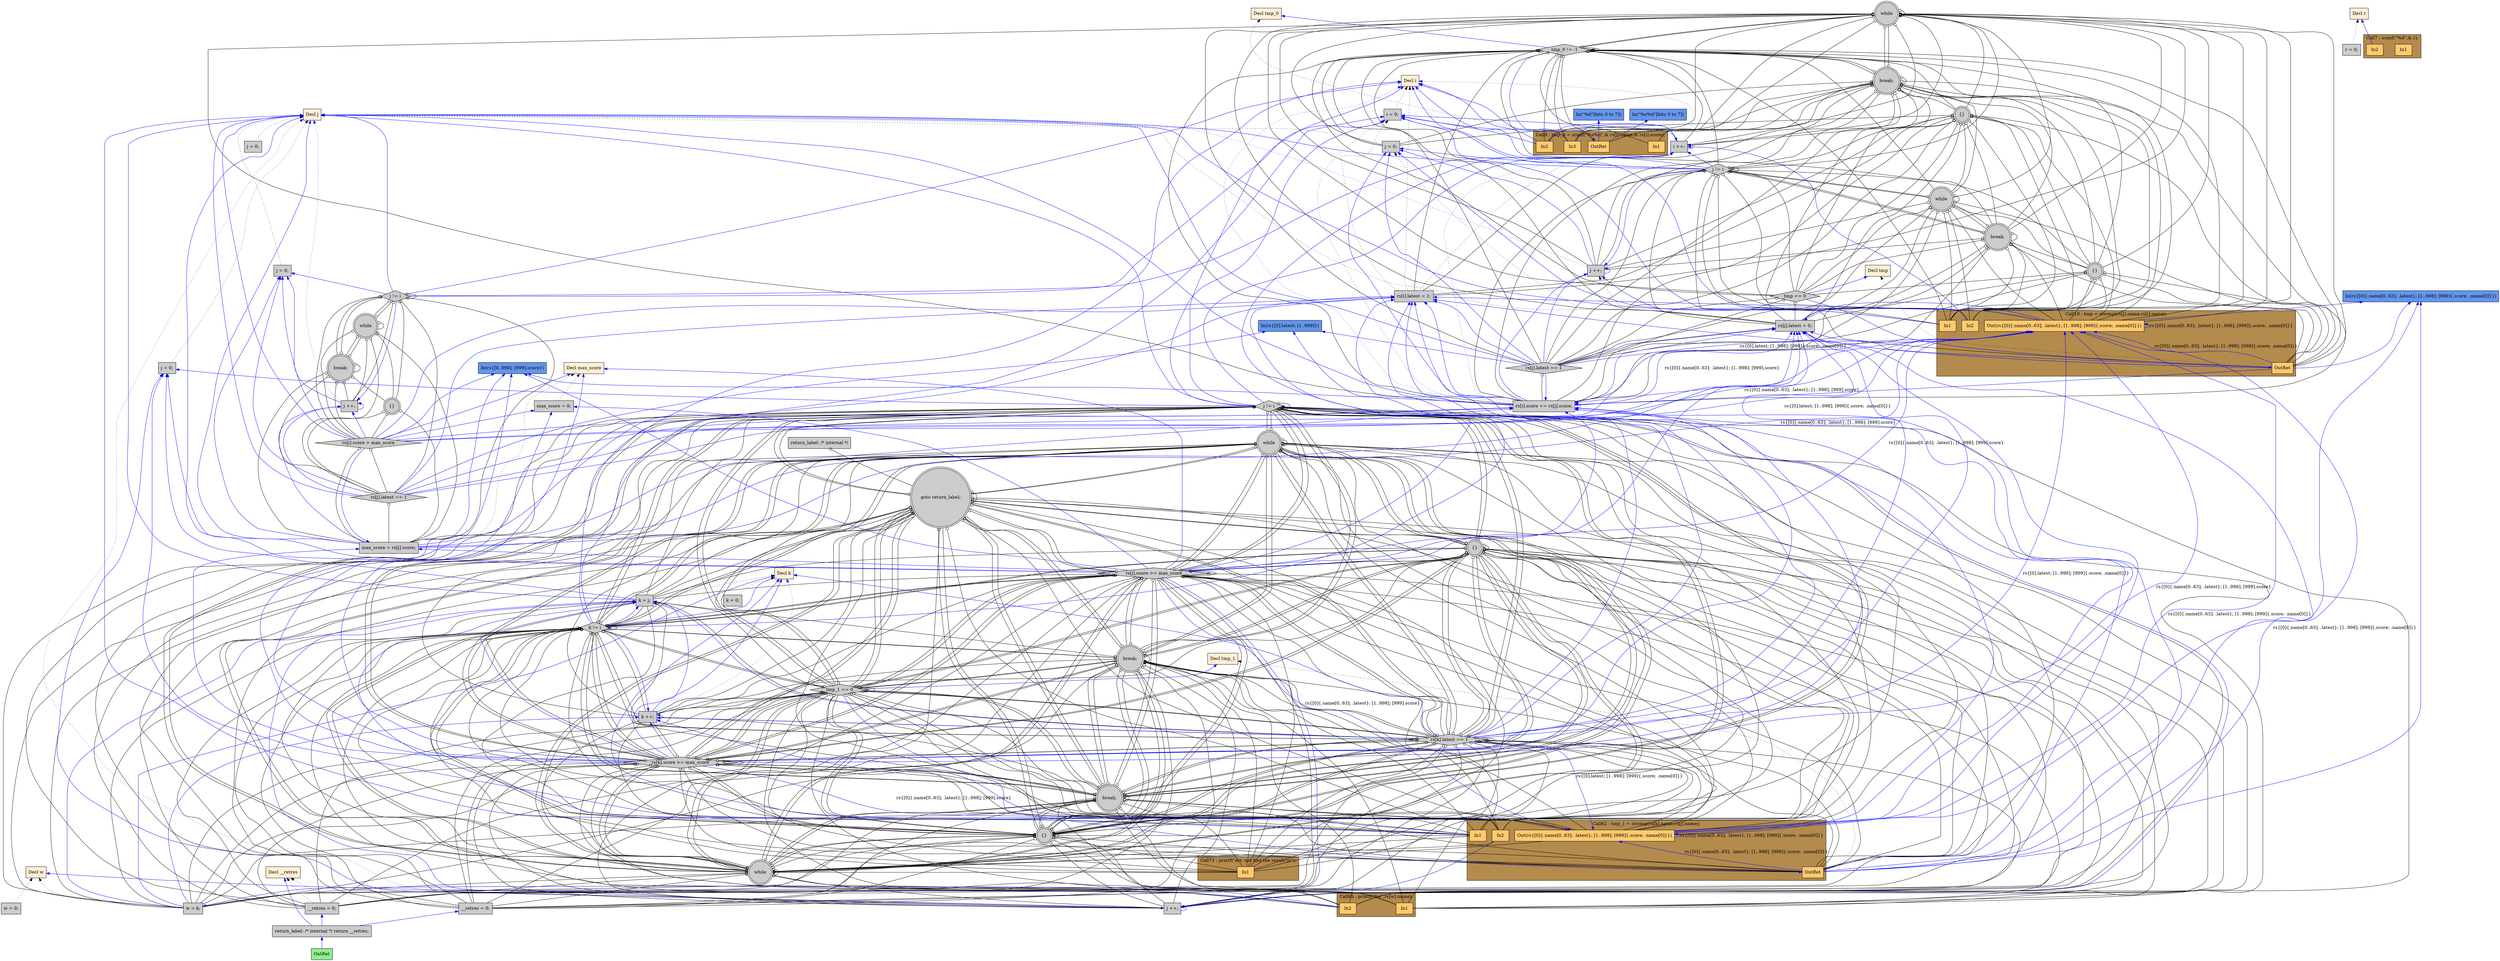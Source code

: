 digraph G {
  rankdir=TB;
  node [style=filled];
  64 [shape=box, fillcolor="#CCCCCC", label="j = 0;"];
  65 [shape=doublecircle, fillcolor="#CCCCCC", label="while"];
  66 [shape=diamond, fillcolor="#CCCCCC", label="j != i"];
  67 [shape=doublecircle, fillcolor="#CCCCCC", label="{}"];
  68 [shape=diamond, fillcolor="#CCCCCC", label="rs[j].score >= max_score"];
  69 [shape=box, fillcolor="#CCCCCC", label="k = j;"];
  70 [shape=box, fillcolor="#CCCCCC", label="j ++;"];
  71 [shape=doublecircle, fillcolor="#CCCCCC", label="while"];
  72 [shape=diamond, fillcolor="#CCCCCC", label="k != i"];
  73 [shape=doublecircle, fillcolor="#CCCCCC", label="{}"];
  74 [shape=doublecircle, fillcolor="#CCCCCC", label="break;"];
  10 [shape=box, fillcolor="#FFEFD5", label="Decl r"];
  75 [shape=diamond, fillcolor="#CCCCCC", label="rs[k].latest == 1"];
  11 [shape=box, fillcolor="#FFEFD5", label="Decl i"];
  76 [shape=diamond, fillcolor="#CCCCCC", label="rs[k].score >= max_score"];
  12 [shape=box, fillcolor="#FFEFD5", label="Decl j"];
  77 [shape=box, fillcolor="#CCCCCC", label="k ++;"];
  13 [shape=box, fillcolor="#FFEFD5", label="Decl w"];
  14 [shape=box, fillcolor="#FFEFD5", label="Decl k"];
  79 [shape=box, fillcolor="#FFCA6E", label="In1"];
  15 [shape=box, fillcolor="#FFEFD5", label="Decl max_score"];
  80 [shape=box, fillcolor="#FFCA6E", label="In2"];
  16 [shape=box, fillcolor="#FFEFD5", label="Decl tmp"];
  81 [shape=box, fillcolor="#FFCA6E",
      label="Out(rs{[0]{.name[0..63]; .latest}; [1..998]; [999]{.score; .name[0]}})"];
  17 [shape=box, fillcolor="#FFEFD5", label="Decl tmp_0"];
  82 [shape=box, fillcolor="#FFCA6E", label="OutRet"];
  18 [shape=box, fillcolor="#FFEFD5", label="Decl tmp_1"];
  83 [shape=diamond, fillcolor="#CCCCCC", label="tmp_1 == 0"];
  19 [shape=box, fillcolor="#FFEFD5", label="Decl __retres"];
  84 [shape=doublecircle, fillcolor="#CCCCCC", label="break;"];
  20 [shape=box, fillcolor="#CCCCCC", label="r = 0;"];
  85 [shape=box, fillcolor="#CCCCCC", label="w = k;"];
  21 [shape=box, fillcolor="#CCCCCC", label="i = 0;"];
  22 [shape=box, fillcolor="#CCCCCC", label="j = 0;"];
  87 [shape=box, fillcolor="#FFCA6E", label="In1"];
  23 [shape=box, fillcolor="#CCCCCC", label="w = 0;"];
  24 [shape=box, fillcolor="#CCCCCC", label="k = 0;"];
  89 [shape=box, fillcolor="#FFCA6E", label="In1"];
  25 [shape=box, fillcolor="#CCCCCC", label="max_score = 0;"];
  90 [shape=box, fillcolor="#FFCA6E", label="In2"];
  91 [shape=box, fillcolor="#CCCCCC", label="__retres = 0;"];
  27 [shape=box, fillcolor="#FFCA6E", label="In1"];
  92 [shape=box, fillcolor="#CCCCCC", label="__retres = 0;"];
  28 [shape=box, fillcolor="#FFCA6E", label="In2"];
  93 [shape=doublecircle, fillcolor="#CCCCCC", label="goto return_label;"];
  29 [shape=doublecircle, fillcolor="#CCCCCC", label="while"];
  94 [shape=box, fillcolor="#CCCCCC", label="return_label: /* internal */"];
  95 [shape=box, fillcolor="#CCCCCC",
      label="return_label: /* internal */ return __retres;"];
  31 [shape=box, fillcolor="#FFCA6E", label="In1"];
  96 [shape=box, fillcolor="#90EE90", label="OutRet"];
  32 [shape=box, fillcolor="#FFCA6E", label="In2"];
  97 [shape=box, fillcolor="#6495ED", label="In(rs{[0..998]; [999].score})"];
  33 [shape=box, fillcolor="#FFCA6E", label="In3"];
  98 [shape=box, fillcolor="#6495ED",
      label="In(rs{[0]{.name[0..63]; .latest}; [1..998]; [999]{.score; .name[0]}})"];
  34 [shape=box, fillcolor="#FFCA6E", label="OutRet"];
  99 [shape=box, fillcolor="#6495ED", label="In(rs{[0].latest; [1..999]})"];
  35 [shape=diamond, fillcolor="#CCCCCC", label="tmp_0 != -1"];
  100 [shape=box, fillcolor="#6495ED", label="In(\"%d\"[bits 0 to 7])"];
  36 [shape=doublecircle, fillcolor="#CCCCCC", label="{}"];
  101 [shape=box, fillcolor="#6495ED", label="In(\"%s%d\"[bits 0 to 7])"];
  37 [shape=box, fillcolor="#CCCCCC", label="j = 0;"];
  38 [shape=doublecircle, fillcolor="#CCCCCC", label="while"];
  39 [shape=diamond, fillcolor="#CCCCCC", label="j != i"];
  40 [shape=doublecircle, fillcolor="#CCCCCC", label="{}"];
  41 [shape=doublecircle, fillcolor="#CCCCCC", label="break;"];
  43 [shape=box, fillcolor="#FFCA6E", label="In1"];
  44 [shape=box, fillcolor="#FFCA6E", label="In2"];
  45 [shape=box, fillcolor="#FFCA6E",
      label="Out(rs{[0]{.name[0..63]; .latest}; [1..998]; [999]{.score; .name[0]}})"];
  46 [shape=box, fillcolor="#FFCA6E", label="OutRet"];
  47 [shape=box, fillcolor="#CCCCCC", label="rs[i].latest = 1;"];
  48 [shape=diamond, fillcolor="#CCCCCC", label="tmp == 0"];
  49 [shape=box, fillcolor="#CCCCCC", label="i ++;"];
  50 [shape=diamond, fillcolor="#CCCCCC", label="rs[j].latest == 1"];
  51 [shape=box, fillcolor="#CCCCCC", label="j ++;"];
  52 [shape=box, fillcolor="#CCCCCC", label="rs[i].score += rs[j].score;"];
  53 [shape=box, fillcolor="#CCCCCC", label="rs[j].latest = 0;"];
  54 [shape=doublecircle, fillcolor="#CCCCCC", label="break;"];
  55 [shape=box, fillcolor="#CCCCCC", label="j = 0;"];
  56 [shape=doublecircle, fillcolor="#CCCCCC", label="while"];
  57 [shape=diamond, fillcolor="#CCCCCC", label="j != i"];
  58 [shape=doublecircle, fillcolor="#CCCCCC", label="{}"];
  59 [shape=diamond, fillcolor="#CCCCCC", label="rs[j].score > max_score"];
  60 [shape=diamond, fillcolor="#CCCCCC", label="rs[j].latest == 1"];
  61 [shape=box, fillcolor="#CCCCCC", label="j ++;"];
  62 [shape=box, fillcolor="#CCCCCC", label="max_score = rs[j].score;"];
  63 [shape=doublecircle, fillcolor="#CCCCCC", label="break;"];
  
  subgraph cluster_Call19 { style=filled;
    fillcolor="#B38B4D";
    label="Call19 : tmp = strcmp(rs[j].name,rs[i].name);";
    46;45;44;43; };
  subgraph cluster_Call65 { style=filled;
    fillcolor="#B38B4D";
    label="Call65 : printf(\"%s\",rs[w].name);";
    90;89; };
  subgraph cluster_Call62 { style=filled;
    fillcolor="#B38B4D";
    label="Call62 : tmp_1 = strcmp(rs[k].name,rs[j].name);";
    82;81;80;79; };
  subgraph cluster_Call73 { style=filled;
    fillcolor="#B38B4D";
    label="Call73 : printf(\"err, not find the result!\\n\");";
    87; };
  subgraph cluster_Call7 { style=filled;
    fillcolor="#B38B4D";
    label="Call7 : scanf(\"%d\",& r);";
    28;27; };
  subgraph cluster_Call9 { style=filled;
    fillcolor="#B38B4D";
    label="Call9 : tmp_0 = scanf(\"%s%d\",& rs[i].name,& rs[i].score);";
    34;33;32;31; };
  
  edge [dir=back];
  12 -> 64 [style=dotted, color="#000000"];
  65 -> 65 [arrowtail=odot, color="#000000"];
  66 -> 65 [arrowtail=odot, color="#000000"];
  67 -> 65 [arrowtail=odot, color="#000000"];
  68 -> 65 [arrowtail=odot, color="#000000"];
  71 -> 65 [arrowtail=odot, color="#000000"];
  72 -> 65 [arrowtail=odot, color="#000000"];
  73 -> 65 [arrowtail=odot, color="#000000"];
  74 -> 65 [arrowtail=odot, color="#000000"];
  75 -> 65 [arrowtail=odot, color="#000000"];
  76 -> 65 [arrowtail=odot, color="#000000"];
  83 -> 65 [arrowtail=odot, color="#000000"];
  84 -> 65 [arrowtail=odot, color="#000000"];
  93 -> 65 [arrowtail=odot, color="#000000"];
  11 -> 66 [color="#0000FF"];
  12 -> 66 [color="#0000FF"];
  21 -> 66 [color="#0000FF"];
  49 -> 66 [color="#0000FF"];
  64 -> 66 [color="#0000FF"];
  65 -> 66 [arrowtail=odot, color="#000000"];
  66 -> 66 [arrowtail=odot, color="#000000"];
  67 -> 66 [arrowtail=odot, color="#000000"];
  68 -> 66 [arrowtail=odot, color="#000000"];
  70 -> 66 [color="#0000FF"];
  71 -> 66 [arrowtail=odot, color="#000000"];
  72 -> 66 [arrowtail=odot, color="#000000"];
  73 -> 66 [arrowtail=odot, color="#000000"];
  74 -> 66 [arrowtail=odot, color="#000000"];
  75 -> 66 [arrowtail=odot, color="#000000"];
  76 -> 66 [arrowtail=odot, color="#000000"];
  83 -> 66 [arrowtail=odot, color="#000000"];
  84 -> 66 [arrowtail=odot, color="#000000"];
  93 -> 66 [arrowtail=odot, color="#000000"];
  65 -> 67 [arrowtail=odot, color="#000000"];
  66 -> 67 [arrowtail=odot, color="#000000"];
  67 -> 67 [arrowtail=odot, color="#000000"];
  68 -> 67 [arrowtail=odot, color="#000000"];
  71 -> 67 [arrowtail=odot, color="#000000"];
  72 -> 67 [arrowtail=odot, color="#000000"];
  73 -> 67 [arrowtail=odot, color="#000000"];
  74 -> 67 [arrowtail=odot, color="#000000"];
  75 -> 67 [arrowtail=odot, color="#000000"];
  76 -> 67 [arrowtail=odot, color="#000000"];
  83 -> 67 [arrowtail=odot, color="#000000"];
  84 -> 67 [arrowtail=odot, color="#000000"];
  93 -> 67 [arrowtail=odot, color="#000000"];
  12 -> 68 [color="#0000FF"];
  15 -> 68 [color="#0000FF"];
  25 -> 68 [color="#0000FF"];
  45 -> 68 [color="#0000FF",
            label="rs{[0]{.name[0..63]; .latest}; [1..998]; [999].score}"];
  47 -> 68 [color="#0000FF"];
  52 -> 68 [color="#0000FF"];
  53 -> 68 [color="#0000FF"];
  62 -> 68 [color="#0000FF"];
  64 -> 68 [color="#0000FF"];
  65 -> 68 [arrowtail=odot, color="#000000"];
  66 -> 68 [arrowtail=odot, color="#000000"];
  67 -> 68 [arrowtail=odot, color="#000000"];
  68 -> 68 [arrowtail=odot, color="#000000"];
  70 -> 68 [color="#0000FF"];
  71 -> 68 [arrowtail=odot, color="#000000"];
  72 -> 68 [arrowtail=odot, color="#000000"];
  73 -> 68 [arrowtail=odot, color="#000000"];
  74 -> 68 [arrowtail=odot, color="#000000"];
  75 -> 68 [arrowtail=odot, color="#000000"];
  76 -> 68 [arrowtail=odot, color="#000000"];
  81 -> 68 [color="#0000FF",
            label="rs{[0]{.name[0..63]; .latest}; [1..998]; [999].score}"];
  83 -> 68 [arrowtail=odot, color="#000000"];
  84 -> 68 [arrowtail=odot, color="#000000"];
  93 -> 68 [arrowtail=odot, color="#000000"];
  97 -> 68 [color="#0000FF"];
  12 -> 69 [color="#0000FF"];
  14 -> 69 [style=dotted, color="#000000"];
  64 -> 69 [color="#0000FF"];
  65 -> 69 [arrowtail=odot, color="#000000"];
  66 -> 69 [arrowtail=odot, color="#000000"];
  67 -> 69 [arrowtail=odot, color="#000000"];
  68 -> 69 [arrowtail=odot, color="#000000"];
  70 -> 69 [color="#0000FF"];
  71 -> 69 [arrowtail=odot, color="#000000"];
  72 -> 69 [arrowtail=odot, color="#000000"];
  73 -> 69 [arrowtail=odot, color="#000000"];
  74 -> 69 [arrowtail=odot, color="#000000"];
  75 -> 69 [arrowtail=odot, color="#000000"];
  76 -> 69 [arrowtail=odot, color="#000000"];
  83 -> 69 [arrowtail=odot, color="#000000"];
  84 -> 69 [arrowtail=odot, color="#000000"];
  93 -> 69 [arrowtail=odot, color="#000000"];
  12 -> 70 [style=dotted, color="#0000FF"];
  64 -> 70 [color="#0000FF"];
  65 -> 70 [arrowtail=odot, color="#000000"];
  66 -> 70 [arrowtail=odot, color="#000000"];
  67 -> 70 [arrowtail=odot, color="#000000"];
  68 -> 70 [arrowtail=odot, color="#000000"];
  70 -> 70 [color="#0000FF"];
  71 -> 70 [arrowtail=odot, color="#000000"];
  72 -> 70 [arrowtail=odot, color="#000000"];
  73 -> 70 [arrowtail=odot, color="#000000"];
  74 -> 70 [arrowtail=odot, color="#000000"];
  75 -> 70 [arrowtail=odot, color="#000000"];
  76 -> 70 [arrowtail=odot, color="#000000"];
  83 -> 70 [arrowtail=odot, color="#000000"];
  84 -> 70 [arrowtail=odot, color="#000000"];
  93 -> 70 [arrowtail=odot, color="#000000"];
  65 -> 71 [arrowtail=odot, color="#000000"];
  66 -> 71 [arrowtail=odot, color="#000000"];
  67 -> 71 [arrowtail=odot, color="#000000"];
  68 -> 71 [arrowtail=odot, color="#000000"];
  71 -> 71 [arrowtail=odot, color="#000000"];
  72 -> 71 [arrowtail=odot, color="#000000"];
  73 -> 71 [arrowtail=odot, color="#000000"];
  74 -> 71 [arrowtail=odot, color="#000000"];
  75 -> 71 [arrowtail=odot, color="#000000"];
  76 -> 71 [arrowtail=odot, color="#000000"];
  83 -> 71 [arrowtail=odot, color="#000000"];
  84 -> 71 [arrowtail=odot, color="#000000"];
  93 -> 71 [arrowtail=odot, color="#000000"];
  11 -> 72 [color="#0000FF"];
  14 -> 72 [color="#0000FF"];
  21 -> 72 [color="#0000FF"];
  49 -> 72 [color="#0000FF"];
  65 -> 72 [arrowtail=odot, color="#000000"];
  66 -> 72 [arrowtail=odot, color="#000000"];
  67 -> 72 [arrowtail=odot, color="#000000"];
  68 -> 72 [arrowtail=odot, color="#000000"];
  69 -> 72 [color="#0000FF"];
  71 -> 72 [arrowtail=odot, color="#000000"];
  72 -> 72 [arrowtail=odot, color="#000000"];
  73 -> 72 [arrowtail=odot, color="#000000"];
  74 -> 72 [arrowtail=odot, color="#000000"];
  75 -> 72 [arrowtail=odot, color="#000000"];
  76 -> 72 [arrowtail=odot, color="#000000"];
  77 -> 72 [color="#0000FF"];
  83 -> 72 [arrowtail=odot, color="#000000"];
  84 -> 72 [arrowtail=odot, color="#000000"];
  93 -> 72 [arrowtail=odot, color="#000000"];
  65 -> 73 [arrowtail=odot, color="#000000"];
  66 -> 73 [arrowtail=odot, color="#000000"];
  67 -> 73 [arrowtail=odot, color="#000000"];
  68 -> 73 [arrowtail=odot, color="#000000"];
  71 -> 73 [arrowtail=odot, color="#000000"];
  72 -> 73 [arrowtail=odot, color="#000000"];
  73 -> 73 [arrowtail=odot, color="#000000"];
  74 -> 73 [arrowtail=odot, color="#000000"];
  75 -> 73 [arrowtail=odot, color="#000000"];
  76 -> 73 [arrowtail=odot, color="#000000"];
  83 -> 73 [arrowtail=odot, color="#000000"];
  84 -> 73 [arrowtail=odot, color="#000000"];
  93 -> 73 [arrowtail=odot, color="#000000"];
  65 -> 74 [arrowtail=odot, color="#000000"];
  66 -> 74 [arrowtail=odot, color="#000000"];
  67 -> 74 [arrowtail=odot, color="#000000"];
  68 -> 74 [arrowtail=odot, color="#000000"];
  71 -> 74 [arrowtail=odot, color="#000000"];
  72 -> 74 [arrowtail=odot, color="#000000"];
  73 -> 74 [arrowtail=odot, color="#000000"];
  74 -> 74 [arrowtail=odot, color="#000000"];
  75 -> 74 [arrowtail=odot, color="#000000"];
  76 -> 74 [arrowtail=odot, color="#000000"];
  83 -> 74 [arrowtail=odot, color="#000000"];
  84 -> 74 [arrowtail=odot, color="#000000"];
  93 -> 74 [arrowtail=odot, color="#000000"];
  14 -> 75 [color="#0000FF"];
  45 -> 75 [color="#0000FF",
            label="rs{[0].latest; [1..998]; [999]{.score; .name[0]}}"];
  47 -> 75 [color="#0000FF"];
  52 -> 75 [color="#0000FF"];
  53 -> 75 [color="#0000FF"];
  65 -> 75 [arrowtail=odot, color="#000000"];
  66 -> 75 [arrowtail=odot, color="#000000"];
  67 -> 75 [arrowtail=odot, color="#000000"];
  68 -> 75 [arrowtail=odot, color="#000000"];
  69 -> 75 [color="#0000FF"];
  71 -> 75 [arrowtail=odot, color="#000000"];
  72 -> 75 [arrowtail=odot, color="#000000"];
  73 -> 75 [arrowtail=odot, color="#000000"];
  74 -> 75 [arrowtail=odot, color="#000000"];
  75 -> 75 [arrowtail=odot, color="#000000"];
  76 -> 75 [arrowtail=odot, color="#000000"];
  77 -> 75 [color="#0000FF"];
  81 -> 75 [color="#0000FF",
            label="rs{[0].latest; [1..998]; [999]{.score; .name[0]}}"];
  83 -> 75 [arrowtail=odot, color="#000000"];
  84 -> 75 [arrowtail=odot, color="#000000"];
  93 -> 75 [arrowtail=odot, color="#000000"];
  99 -> 75 [color="#0000FF"];
  14 -> 76 [color="#0000FF"];
  15 -> 76 [color="#0000FF"];
  25 -> 76 [color="#0000FF"];
  45 -> 76 [color="#0000FF",
            label="rs{[0]{.name[0..63]; .latest}; [1..998]; [999].score}"];
  47 -> 76 [color="#0000FF"];
  52 -> 76 [color="#0000FF"];
  53 -> 76 [color="#0000FF"];
  62 -> 76 [color="#0000FF"];
  65 -> 76 [arrowtail=odot, color="#000000"];
  66 -> 76 [arrowtail=odot, color="#000000"];
  67 -> 76 [arrowtail=odot, color="#000000"];
  68 -> 76 [arrowtail=odot, color="#000000"];
  69 -> 76 [color="#0000FF"];
  71 -> 76 [arrowtail=odot, color="#000000"];
  72 -> 76 [arrowtail=odot, color="#000000"];
  73 -> 76 [arrowtail=odot, color="#000000"];
  74 -> 76 [arrowtail=odot, color="#000000"];
  75 -> 76 [arrowtail=odot, color="#000000"];
  76 -> 76 [arrowtail=odot, color="#000000"];
  77 -> 76 [color="#0000FF"];
  81 -> 76 [color="#0000FF",
            label="rs{[0]{.name[0..63]; .latest}; [1..998]; [999].score}"];
  83 -> 76 [arrowtail=odot, color="#000000"];
  84 -> 76 [arrowtail=odot, color="#000000"];
  93 -> 76 [arrowtail=odot, color="#000000"];
  97 -> 76 [color="#0000FF"];
  14 -> 77 [style=dotted, color="#0000FF"];
  65 -> 77 [arrowtail=odot, color="#000000"];
  66 -> 77 [arrowtail=odot, color="#000000"];
  67 -> 77 [arrowtail=odot, color="#000000"];
  68 -> 77 [arrowtail=odot, color="#000000"];
  69 -> 77 [color="#0000FF"];
  71 -> 77 [arrowtail=odot, color="#000000"];
  72 -> 77 [arrowtail=odot, color="#000000"];
  73 -> 77 [arrowtail=odot, color="#000000"];
  74 -> 77 [arrowtail=odot, color="#000000"];
  75 -> 77 [arrowtail=odot, color="#000000"];
  76 -> 77 [arrowtail=odot, color="#000000"];
  77 -> 77 [color="#0000FF"];
  83 -> 77 [arrowtail=odot, color="#000000"];
  84 -> 77 [arrowtail=odot, color="#000000"];
  93 -> 77 [arrowtail=odot, color="#000000"];
  14 -> 79 [color="#0000FF"];
  65 -> 79 [arrowtail=odot, color="#000000"];
  66 -> 79 [arrowtail=odot, color="#000000"];
  67 -> 79 [arrowtail=odot, color="#000000"];
  68 -> 79 [arrowtail=odot, color="#000000"];
  69 -> 79 [color="#0000FF"];
  71 -> 79 [arrowtail=odot, color="#000000"];
  72 -> 79 [arrowtail=odot, color="#000000"];
  73 -> 79 [arrowtail=odot, color="#000000"];
  74 -> 79 [arrowtail=odot, color="#000000"];
  75 -> 79 [arrowtail=odot, color="#000000"];
  76 -> 79 [arrowtail=odot, color="#000000"];
  77 -> 79 [color="#0000FF"];
  83 -> 79 [arrowtail=odot, color="#000000"];
  84 -> 79 [arrowtail=odot, color="#000000"];
  93 -> 79 [arrowtail=odot, color="#000000"];
  12 -> 80 [color="#0000FF"];
  64 -> 80 [color="#0000FF"];
  65 -> 80 [arrowtail=odot, color="#000000"];
  66 -> 80 [arrowtail=odot, color="#000000"];
  67 -> 80 [arrowtail=odot, color="#000000"];
  68 -> 80 [arrowtail=odot, color="#000000"];
  70 -> 80 [color="#0000FF"];
  71 -> 80 [arrowtail=odot, color="#000000"];
  72 -> 80 [arrowtail=odot, color="#000000"];
  73 -> 80 [arrowtail=odot, color="#000000"];
  74 -> 80 [arrowtail=odot, color="#000000"];
  75 -> 80 [arrowtail=odot, color="#000000"];
  76 -> 80 [arrowtail=odot, color="#000000"];
  83 -> 80 [arrowtail=odot, color="#000000"];
  84 -> 80 [arrowtail=odot, color="#000000"];
  93 -> 80 [arrowtail=odot, color="#000000"];
  45 -> 81 [color="#0000FF",
            label="rs{[0]{.name[0..63]; .latest}; [1..998]; [999]{.score; .name[0]}}"];
  47 -> 81 [color="#0000FF"];
  52 -> 81 [color="#0000FF"];
  53 -> 81 [color="#0000FF"];
  65 -> 81 [arrowtail=odot, color="#000000"];
  66 -> 81 [arrowtail=odot, color="#000000"];
  67 -> 81 [arrowtail=odot, color="#000000"];
  68 -> 81 [arrowtail=odot, color="#000000"];
  71 -> 81 [arrowtail=odot, color="#000000"];
  72 -> 81 [arrowtail=odot, color="#000000"];
  73 -> 81 [arrowtail=odot, color="#000000"];
  74 -> 81 [arrowtail=odot, color="#000000"];
  75 -> 81 [arrowtail=odot, color="#000000"];
  76 -> 81 [arrowtail=odot, color="#000000"];
  81 -> 81 [color="#0000FF",
            label="rs{[0]{.name[0..63]; .latest}; [1..998]; [999]{.score; .name[0]}}"];
  83 -> 81 [arrowtail=odot, color="#000000"];
  84 -> 81 [arrowtail=odot, color="#000000"];
  93 -> 81 [arrowtail=odot, color="#000000"];
  98 -> 81 [color="#0000FF"];
  18 -> 82 [style=dotted, color="#000000"];
  45 -> 82 [color="#0000FF",
            label="rs{[0]{.name[0..63]; .latest}; [1..998]; [999]{.score; .name[0]}}"];
  47 -> 82 [color="#0000FF"];
  52 -> 82 [color="#0000FF"];
  53 -> 82 [color="#0000FF"];
  65 -> 82 [arrowtail=odot, color="#000000"];
  66 -> 82 [arrowtail=odot, color="#000000"];
  67 -> 82 [arrowtail=odot, color="#000000"];
  68 -> 82 [arrowtail=odot, color="#000000"];
  71 -> 82 [arrowtail=odot, color="#000000"];
  72 -> 82 [arrowtail=odot, color="#000000"];
  73 -> 82 [arrowtail=odot, color="#000000"];
  74 -> 82 [arrowtail=odot, color="#000000"];
  75 -> 82 [arrowtail=odot, color="#000000"];
  76 -> 82 [arrowtail=odot, color="#000000"];
  81 -> 82 [color="#0000FF",
            label="rs{[0]{.name[0..63]; .latest}; [1..998]; [999]{.score; .name[0]}}"];
  83 -> 82 [arrowtail=odot, color="#000000"];
  84 -> 82 [arrowtail=odot, color="#000000"];
  93 -> 82 [arrowtail=odot, color="#000000"];
  98 -> 82 [color="#0000FF"];
  18 -> 83 [color="#0000FF"];
  65 -> 83 [arrowtail=odot, color="#000000"];
  66 -> 83 [arrowtail=odot, color="#000000"];
  67 -> 83 [arrowtail=odot, color="#000000"];
  68 -> 83 [arrowtail=odot, color="#000000"];
  71 -> 83 [arrowtail=odot, color="#000000"];
  72 -> 83 [arrowtail=odot, color="#000000"];
  73 -> 83 [arrowtail=odot, color="#000000"];
  74 -> 83 [arrowtail=odot, color="#000000"];
  75 -> 83 [arrowtail=odot, color="#000000"];
  76 -> 83 [arrowtail=odot, color="#000000"];
  82 -> 83 [color="#0000FF"];
  83 -> 83 [arrowtail=odot, color="#000000"];
  84 -> 83 [arrowtail=odot, color="#000000"];
  93 -> 83 [arrowtail=odot, color="#000000"];
  65 -> 84 [arrowtail=odot, color="#000000"];
  66 -> 84 [arrowtail=odot, color="#000000"];
  67 -> 84 [arrowtail=odot, color="#000000"];
  68 -> 84 [arrowtail=odot, color="#000000"];
  71 -> 84 [arrowtail=odot, color="#000000"];
  72 -> 84 [arrowtail=odot, color="#000000"];
  73 -> 84 [arrowtail=odot, color="#000000"];
  74 -> 84 [arrowtail=odot, color="#000000"];
  75 -> 84 [arrowtail=odot, color="#000000"];
  76 -> 84 [arrowtail=odot, color="#000000"];
  83 -> 84 [arrowtail=odot, color="#000000"];
  84 -> 84 [arrowtail=odot, color="#000000"];
  93 -> 84 [arrowtail=odot, color="#000000"];
  10 -> 20 [style=dotted, color="#000000"];
  13 -> 85 [style=dotted, color="#000000"];
  14 -> 85 [color="#0000FF"];
  65 -> 85 [arrowtail=odot, color="#000000"];
  66 -> 85 [arrowtail=odot, color="#000000"];
  67 -> 85 [arrowtail=odot, color="#000000"];
  68 -> 85 [arrowtail=odot, color="#000000"];
  69 -> 85 [color="#0000FF"];
  71 -> 85 [arrowtail=odot, color="#000000"];
  72 -> 85 [arrowtail=odot, color="#000000"];
  73 -> 85 [arrowtail=odot, color="#000000"];
  74 -> 85 [arrowtail=odot, color="#000000"];
  75 -> 85 [arrowtail=odot, color="#000000"];
  76 -> 85 [arrowtail=odot, color="#000000"];
  77 -> 85 [color="#0000FF"];
  83 -> 85 [arrowtail=odot, color="#000000"];
  84 -> 85 [arrowtail=odot, color="#000000"];
  93 -> 85 [arrowtail=odot, color="#000000"];
  11 -> 21 [style=dotted, color="#000000"];
  12 -> 22 [style=dotted, color="#000000"];
  65 -> 87 [arrowtail=odot, color="#000000"];
  66 -> 87 [arrowtail=odot, color="#000000"];
  67 -> 87 [arrowtail=odot, color="#000000"];
  68 -> 87 [arrowtail=odot, color="#000000"];
  71 -> 87 [arrowtail=odot, color="#000000"];
  72 -> 87 [arrowtail=odot, color="#000000"];
  73 -> 87 [arrowtail=odot, color="#000000"];
  74 -> 87 [arrowtail=odot, color="#000000"];
  75 -> 87 [arrowtail=odot, color="#000000"];
  76 -> 87 [arrowtail=odot, color="#000000"];
  83 -> 87 [arrowtail=odot, color="#000000"];
  84 -> 87 [arrowtail=odot, color="#000000"];
  93 -> 87 [arrowtail=odot, color="#000000"];
  13 -> 23 [style=dotted, color="#000000"];
  14 -> 24 [style=dotted, color="#000000"];
  65 -> 89 [arrowtail=odot, color="#000000"];
  66 -> 89 [arrowtail=odot, color="#000000"];
  67 -> 89 [arrowtail=odot, color="#000000"];
  68 -> 89 [arrowtail=odot, color="#000000"];
  71 -> 89 [arrowtail=odot, color="#000000"];
  72 -> 89 [arrowtail=odot, color="#000000"];
  73 -> 89 [arrowtail=odot, color="#000000"];
  74 -> 89 [arrowtail=odot, color="#000000"];
  75 -> 89 [arrowtail=odot, color="#000000"];
  76 -> 89 [arrowtail=odot, color="#000000"];
  83 -> 89 [arrowtail=odot, color="#000000"];
  84 -> 89 [arrowtail=odot, color="#000000"];
  93 -> 89 [arrowtail=odot, color="#000000"];
  15 -> 25 [style=dotted, color="#000000"];
  13 -> 90 [color="#0000FF"];
  65 -> 90 [arrowtail=odot, color="#000000"];
  66 -> 90 [arrowtail=odot, color="#000000"];
  67 -> 90 [arrowtail=odot, color="#000000"];
  68 -> 90 [arrowtail=odot, color="#000000"];
  71 -> 90 [arrowtail=odot, color="#000000"];
  72 -> 90 [arrowtail=odot, color="#000000"];
  73 -> 90 [arrowtail=odot, color="#000000"];
  74 -> 90 [arrowtail=odot, color="#000000"];
  75 -> 90 [arrowtail=odot, color="#000000"];
  76 -> 90 [arrowtail=odot, color="#000000"];
  83 -> 90 [arrowtail=odot, color="#000000"];
  84 -> 90 [arrowtail=odot, color="#000000"];
  85 -> 90 [color="#0000FF"];
  93 -> 90 [arrowtail=odot, color="#000000"];
  19 -> 91 [style=dotted, color="#000000"];
  65 -> 91 [arrowtail=odot, color="#000000"];
  66 -> 91 [arrowtail=odot, color="#000000"];
  67 -> 91 [arrowtail=odot, color="#000000"];
  68 -> 91 [arrowtail=odot, color="#000000"];
  71 -> 91 [arrowtail=odot, color="#000000"];
  72 -> 91 [arrowtail=odot, color="#000000"];
  73 -> 91 [arrowtail=odot, color="#000000"];
  74 -> 91 [arrowtail=odot, color="#000000"];
  75 -> 91 [arrowtail=odot, color="#000000"];
  76 -> 91 [arrowtail=odot, color="#000000"];
  83 -> 91 [arrowtail=odot, color="#000000"];
  84 -> 91 [arrowtail=odot, color="#000000"];
  93 -> 91 [arrowtail=odot, color="#000000"];
  19 -> 92 [style=dotted, color="#000000"];
  65 -> 92 [arrowtail=odot, color="#000000"];
  66 -> 92 [arrowtail=odot, color="#000000"];
  67 -> 92 [arrowtail=odot, color="#000000"];
  68 -> 92 [arrowtail=odot, color="#000000"];
  71 -> 92 [arrowtail=odot, color="#000000"];
  72 -> 92 [arrowtail=odot, color="#000000"];
  73 -> 92 [arrowtail=odot, color="#000000"];
  74 -> 92 [arrowtail=odot, color="#000000"];
  75 -> 92 [arrowtail=odot, color="#000000"];
  76 -> 92 [arrowtail=odot, color="#000000"];
  83 -> 92 [arrowtail=odot, color="#000000"];
  84 -> 92 [arrowtail=odot, color="#000000"];
  93 -> 92 [arrowtail=odot, color="#000000"];
  10 -> 28 [color="#0000FF"];
  65 -> 93 [arrowtail=odot, color="#000000"];
  66 -> 93 [arrowtail=odot, color="#000000"];
  67 -> 93 [arrowtail=odot, color="#000000"];
  68 -> 93 [arrowtail=odot, color="#000000"];
  71 -> 93 [arrowtail=odot, color="#000000"];
  72 -> 93 [arrowtail=odot, color="#000000"];
  73 -> 93 [arrowtail=odot, color="#000000"];
  74 -> 93 [arrowtail=odot, color="#000000"];
  75 -> 93 [arrowtail=odot, color="#000000"];
  76 -> 93 [arrowtail=odot, color="#000000"];
  83 -> 93 [arrowtail=odot, color="#000000"];
  84 -> 93 [arrowtail=odot, color="#000000"];
  93 -> 93 [arrowtail=odot, color="#000000"];
  94 -> 93 [arrowtail=odot, color="#000000"];
  29 -> 29 [arrowtail=odot, color="#000000"];
  35 -> 29 [arrowtail=odot, color="#000000"];
  54 -> 29 [arrowtail=odot, color="#000000"];
  19 -> 95 [color="#0000FF"];
  91 -> 95 [color="#0000FF"];
  92 -> 95 [color="#0000FF"];
  29 -> 31 [arrowtail=odot, color="#000000"];
  35 -> 31 [arrowtail=odot, color="#000000"];
  54 -> 31 [arrowtail=odot, color="#000000"];
  95 -> 96 [color="#0000FF"];
  11 -> 32 [color="#0000FF"];
  21 -> 32 [color="#0000FF"];
  29 -> 32 [arrowtail=odot, color="#000000"];
  35 -> 32 [arrowtail=odot, color="#000000"];
  49 -> 32 [color="#0000FF"];
  54 -> 32 [arrowtail=odot, color="#000000"];
  11 -> 33 [color="#0000FF"];
  21 -> 33 [color="#0000FF"];
  29 -> 33 [arrowtail=odot, color="#000000"];
  35 -> 33 [arrowtail=odot, color="#000000"];
  49 -> 33 [color="#0000FF"];
  54 -> 33 [arrowtail=odot, color="#000000"];
  17 -> 34 [style=dotted, color="#000000"];
  29 -> 34 [arrowtail=odot, color="#000000"];
  35 -> 34 [arrowtail=odot, color="#000000"];
  54 -> 34 [arrowtail=odot, color="#000000"];
  100 -> 34 [color="#0000FF"];
  101 -> 34 [color="#0000FF"];
  17 -> 35 [color="#0000FF"];
  29 -> 35 [arrowtail=odot, color="#000000"];
  34 -> 35 [color="#0000FF"];
  35 -> 35 [arrowtail=odot, color="#000000"];
  54 -> 35 [arrowtail=odot, color="#000000"];
  29 -> 36 [arrowtail=odot, color="#000000"];
  35 -> 36 [arrowtail=odot, color="#000000"];
  54 -> 36 [arrowtail=odot, color="#000000"];
  12 -> 37 [style=dotted, color="#000000"];
  29 -> 37 [arrowtail=odot, color="#000000"];
  35 -> 37 [arrowtail=odot, color="#000000"];
  36 -> 37 [arrowtail=odot, color="#000000"];
  54 -> 37 [arrowtail=odot, color="#000000"];
  29 -> 38 [arrowtail=odot, color="#000000"];
  35 -> 38 [arrowtail=odot, color="#000000"];
  36 -> 38 [arrowtail=odot, color="#000000"];
  38 -> 38 [arrowtail=odot, color="#000000"];
  39 -> 38 [arrowtail=odot, color="#000000"];
  41 -> 38 [arrowtail=odot, color="#000000"];
  54 -> 38 [arrowtail=odot, color="#000000"];
  11 -> 39 [color="#0000FF"];
  12 -> 39 [color="#0000FF"];
  21 -> 39 [color="#0000FF"];
  29 -> 39 [arrowtail=odot, color="#000000"];
  35 -> 39 [arrowtail=odot, color="#000000"];
  36 -> 39 [arrowtail=odot, color="#000000"];
  37 -> 39 [color="#0000FF"];
  38 -> 39 [arrowtail=odot, color="#000000"];
  39 -> 39 [arrowtail=odot, color="#000000"];
  41 -> 39 [arrowtail=odot, color="#000000"];
  49 -> 39 [color="#0000FF"];
  51 -> 39 [color="#0000FF"];
  54 -> 39 [arrowtail=odot, color="#000000"];
  29 -> 40 [arrowtail=odot, color="#000000"];
  35 -> 40 [arrowtail=odot, color="#000000"];
  36 -> 40 [arrowtail=odot, color="#000000"];
  38 -> 40 [arrowtail=odot, color="#000000"];
  39 -> 40 [arrowtail=odot, color="#000000"];
  41 -> 40 [arrowtail=odot, color="#000000"];
  54 -> 40 [arrowtail=odot, color="#000000"];
  29 -> 41 [arrowtail=odot, color="#000000"];
  35 -> 41 [arrowtail=odot, color="#000000"];
  36 -> 41 [arrowtail=odot, color="#000000"];
  38 -> 41 [arrowtail=odot, color="#000000"];
  39 -> 41 [arrowtail=odot, color="#000000"];
  41 -> 41 [arrowtail=odot, color="#000000"];
  54 -> 41 [arrowtail=odot, color="#000000"];
  12 -> 43 [color="#0000FF"];
  29 -> 43 [arrowtail=odot, color="#000000"];
  35 -> 43 [arrowtail=odot, color="#000000"];
  36 -> 43 [arrowtail=odot, color="#000000"];
  37 -> 43 [color="#0000FF"];
  38 -> 43 [arrowtail=odot, color="#000000"];
  39 -> 43 [arrowtail=odot, color="#000000"];
  40 -> 43 [arrowtail=odot, color="#000000"];
  41 -> 43 [arrowtail=odot, color="#000000"];
  51 -> 43 [color="#0000FF"];
  54 -> 43 [arrowtail=odot, color="#000000"];
  11 -> 44 [color="#0000FF"];
  21 -> 44 [color="#0000FF"];
  29 -> 44 [arrowtail=odot, color="#000000"];
  35 -> 44 [arrowtail=odot, color="#000000"];
  36 -> 44 [arrowtail=odot, color="#000000"];
  38 -> 44 [arrowtail=odot, color="#000000"];
  39 -> 44 [arrowtail=odot, color="#000000"];
  40 -> 44 [arrowtail=odot, color="#000000"];
  41 -> 44 [arrowtail=odot, color="#000000"];
  49 -> 44 [color="#0000FF"];
  54 -> 44 [arrowtail=odot, color="#000000"];
  29 -> 45 [arrowtail=odot, color="#000000"];
  35 -> 45 [arrowtail=odot, color="#000000"];
  36 -> 45 [arrowtail=odot, color="#000000"];
  38 -> 45 [arrowtail=odot, color="#000000"];
  39 -> 45 [arrowtail=odot, color="#000000"];
  40 -> 45 [arrowtail=odot, color="#000000"];
  41 -> 45 [arrowtail=odot, color="#000000"];
  45 -> 45 [color="#0000FF",
            label="rs{[0]{.name[0..63]; .latest}; [1..998]; [999]{.score; .name[0]}}"];
  47 -> 45 [color="#0000FF"];
  52 -> 45 [color="#0000FF"];
  53 -> 45 [color="#0000FF"];
  54 -> 45 [arrowtail=odot, color="#000000"];
  98 -> 45 [color="#0000FF"];
  16 -> 46 [style=dotted, color="#000000"];
  29 -> 46 [arrowtail=odot, color="#000000"];
  35 -> 46 [arrowtail=odot, color="#000000"];
  36 -> 46 [arrowtail=odot, color="#000000"];
  38 -> 46 [arrowtail=odot, color="#000000"];
  39 -> 46 [arrowtail=odot, color="#000000"];
  40 -> 46 [arrowtail=odot, color="#000000"];
  41 -> 46 [arrowtail=odot, color="#000000"];
  45 -> 46 [color="#0000FF",
            label="rs{[0]{.name[0..63]; .latest}; [1..998]; [999]{.score; .name[0]}}"];
  47 -> 46 [color="#0000FF"];
  52 -> 46 [color="#0000FF"];
  53 -> 46 [color="#0000FF"];
  54 -> 46 [arrowtail=odot, color="#000000"];
  98 -> 46 [color="#0000FF"];
  11 -> 47 [style=dotted, color="#000000"];
  21 -> 47 [style=dotted, color="#000000"];
  29 -> 47 [arrowtail=odot, color="#000000"];
  35 -> 47 [arrowtail=odot, color="#000000"];
  36 -> 47 [arrowtail=odot, color="#000000"];
  49 -> 47 [style=dotted, color="#000000"];
  54 -> 47 [arrowtail=odot, color="#000000"];
  16 -> 48 [color="#0000FF"];
  29 -> 48 [arrowtail=odot, color="#000000"];
  35 -> 48 [arrowtail=odot, color="#000000"];
  36 -> 48 [arrowtail=odot, color="#000000"];
  38 -> 48 [arrowtail=odot, color="#000000"];
  39 -> 48 [arrowtail=odot, color="#000000"];
  40 -> 48 [arrowtail=odot, color="#000000"];
  41 -> 48 [arrowtail=odot, color="#000000"];
  46 -> 48 [color="#0000FF"];
  54 -> 48 [arrowtail=odot, color="#000000"];
  11 -> 49 [style=dotted, color="#0000FF"];
  21 -> 49 [color="#0000FF"];
  29 -> 49 [arrowtail=odot, color="#000000"];
  35 -> 49 [arrowtail=odot, color="#000000"];
  36 -> 49 [arrowtail=odot, color="#000000"];
  49 -> 49 [color="#0000FF"];
  54 -> 49 [arrowtail=odot, color="#000000"];
  12 -> 50 [color="#0000FF"];
  29 -> 50 [arrowtail=odot, color="#000000"];
  35 -> 50 [arrowtail=odot, color="#000000"];
  36 -> 50 [arrowtail=odot, color="#000000"];
  37 -> 50 [color="#0000FF"];
  38 -> 50 [arrowtail=odot, color="#000000"];
  39 -> 50 [arrowtail=odot, color="#000000"];
  40 -> 50 [arrowtail=odot, color="#000000"];
  41 -> 50 [arrowtail=odot, color="#000000"];
  45 -> 50 [color="#0000FF",
            label="rs{[0].latest; [1..998]; [999]{.score; .name[0]}}"];
  47 -> 50 [color="#0000FF"];
  48 -> 50 [arrowtail=odot, color="#000000"];
  51 -> 50 [color="#0000FF"];
  52 -> 50 [color="#0000FF"];
  53 -> 50 [color="#0000FF"];
  54 -> 50 [arrowtail=odot, color="#000000"];
  99 -> 50 [color="#0000FF"];
  12 -> 51 [style=dotted, color="#0000FF"];
  29 -> 51 [arrowtail=odot, color="#000000"];
  35 -> 51 [arrowtail=odot, color="#000000"];
  36 -> 51 [arrowtail=odot, color="#000000"];
  37 -> 51 [color="#0000FF"];
  38 -> 51 [arrowtail=odot, color="#000000"];
  39 -> 51 [arrowtail=odot, color="#000000"];
  41 -> 51 [arrowtail=odot, color="#000000"];
  51 -> 51 [color="#0000FF"];
  54 -> 51 [arrowtail=odot, color="#000000"];
  11 -> 52 [style=dotted, color="#0000FF"];
  12 -> 52 [color="#0000FF"];
  21 -> 52 [style=dotted, color="#0000FF"];
  29 -> 52 [arrowtail=odot, color="#000000"];
  35 -> 52 [arrowtail=odot, color="#000000"];
  36 -> 52 [arrowtail=odot, color="#000000"];
  37 -> 52 [color="#0000FF"];
  38 -> 52 [arrowtail=odot, color="#000000"];
  39 -> 52 [arrowtail=odot, color="#000000"];
  40 -> 52 [arrowtail=odot, color="#000000"];
  41 -> 52 [arrowtail=odot, color="#000000"];
  45 -> 52 [color="#0000FF",
            label="rs{[0]{.name[0..63]; .latest}; [1..998]; [999].score}"];
  47 -> 52 [color="#0000FF"];
  48 -> 52 [arrowtail=odot, color="#000000"];
  49 -> 52 [style=dotted, color="#0000FF"];
  50 -> 52 [arrowtail=odot, color="#000000"];
  51 -> 52 [color="#0000FF"];
  52 -> 52 [color="#0000FF"];
  53 -> 52 [color="#0000FF"];
  54 -> 52 [arrowtail=odot, color="#000000"];
  97 -> 52 [color="#0000FF"];
  12 -> 53 [style=dotted, color="#000000"];
  29 -> 53 [arrowtail=odot, color="#000000"];
  35 -> 53 [arrowtail=odot, color="#000000"];
  36 -> 53 [arrowtail=odot, color="#000000"];
  37 -> 53 [style=dotted, color="#000000"];
  38 -> 53 [arrowtail=odot, color="#000000"];
  39 -> 53 [arrowtail=odot, color="#000000"];
  40 -> 53 [arrowtail=odot, color="#000000"];
  41 -> 53 [arrowtail=odot, color="#000000"];
  48 -> 53 [arrowtail=odot, color="#000000"];
  50 -> 53 [arrowtail=odot, color="#000000"];
  51 -> 53 [style=dotted, color="#000000"];
  54 -> 53 [arrowtail=odot, color="#000000"];
  29 -> 54 [arrowtail=odot, color="#000000"];
  35 -> 54 [arrowtail=odot, color="#000000"];
  54 -> 54 [arrowtail=odot, color="#000000"];
  12 -> 55 [style=dotted, color="#000000"];
  56 -> 56 [arrowtail=odot, color="#000000"];
  57 -> 56 [arrowtail=odot, color="#000000"];
  63 -> 56 [arrowtail=odot, color="#000000"];
  11 -> 57 [color="#0000FF"];
  12 -> 57 [color="#0000FF"];
  21 -> 57 [color="#0000FF"];
  49 -> 57 [color="#0000FF"];
  55 -> 57 [color="#0000FF"];
  56 -> 57 [arrowtail=odot, color="#000000"];
  57 -> 57 [arrowtail=odot, color="#000000"];
  61 -> 57 [color="#0000FF"];
  63 -> 57 [arrowtail=odot, color="#000000"];
  56 -> 58 [arrowtail=odot, color="#000000"];
  57 -> 58 [arrowtail=odot, color="#000000"];
  63 -> 58 [arrowtail=odot, color="#000000"];
  12 -> 59 [color="#0000FF"];
  15 -> 59 [color="#0000FF"];
  25 -> 59 [color="#0000FF"];
  45 -> 59 [color="#0000FF",
            label="rs{[0]{.name[0..63]; .latest}; [1..998]; [999].score}"];
  47 -> 59 [color="#0000FF"];
  52 -> 59 [color="#0000FF"];
  53 -> 59 [color="#0000FF"];
  55 -> 59 [color="#0000FF"];
  56 -> 59 [arrowtail=odot, color="#000000"];
  57 -> 59 [arrowtail=odot, color="#000000"];
  58 -> 59 [arrowtail=odot, color="#000000"];
  61 -> 59 [color="#0000FF"];
  62 -> 59 [color="#0000FF"];
  63 -> 59 [arrowtail=odot, color="#000000"];
  97 -> 59 [color="#0000FF"];
  12 -> 60 [color="#0000FF"];
  45 -> 60 [color="#0000FF",
            label="rs{[0].latest; [1..998]; [999]{.score; .name[0]}}"];
  47 -> 60 [color="#0000FF"];
  52 -> 60 [color="#0000FF"];
  53 -> 60 [color="#0000FF"];
  55 -> 60 [color="#0000FF"];
  56 -> 60 [arrowtail=odot, color="#000000"];
  57 -> 60 [arrowtail=odot, color="#000000"];
  58 -> 60 [arrowtail=odot, color="#000000"];
  59 -> 60 [arrowtail=odot, color="#000000"];
  61 -> 60 [color="#0000FF"];
  63 -> 60 [arrowtail=odot, color="#000000"];
  99 -> 60 [color="#0000FF"];
  12 -> 61 [style=dotted, color="#0000FF"];
  55 -> 61 [color="#0000FF"];
  56 -> 61 [arrowtail=odot, color="#000000"];
  57 -> 61 [arrowtail=odot, color="#000000"];
  61 -> 61 [color="#0000FF"];
  63 -> 61 [arrowtail=odot, color="#000000"];
  12 -> 62 [color="#0000FF"];
  15 -> 62 [style=dotted, color="#000000"];
  45 -> 62 [color="#0000FF",
            label="rs{[0]{.name[0..63]; .latest}; [1..998]; [999].score}"];
  47 -> 62 [color="#0000FF"];
  52 -> 62 [color="#0000FF"];
  53 -> 62 [color="#0000FF"];
  55 -> 62 [color="#0000FF"];
  56 -> 62 [arrowtail=odot, color="#000000"];
  57 -> 62 [arrowtail=odot, color="#000000"];
  58 -> 62 [arrowtail=odot, color="#000000"];
  59 -> 62 [arrowtail=odot, color="#000000"];
  60 -> 62 [arrowtail=odot, color="#000000"];
  61 -> 62 [color="#0000FF"];
  63 -> 62 [arrowtail=odot, color="#000000"];
  97 -> 62 [color="#0000FF"];
  56 -> 63 [arrowtail=odot, color="#000000"];
  57 -> 63 [arrowtail=odot, color="#000000"];
  63 -> 63 [arrowtail=odot, color="#000000"];
  
  }